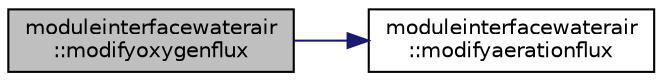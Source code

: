 digraph "moduleinterfacewaterair::modifyoxygenflux"
{
 // LATEX_PDF_SIZE
  edge [fontname="Helvetica",fontsize="10",labelfontname="Helvetica",labelfontsize="10"];
  node [fontname="Helvetica",fontsize="10",shape=record];
  rankdir="LR";
  Node1 [label="moduleinterfacewaterair\l::modifyoxygenflux",height=0.2,width=0.4,color="black", fillcolor="grey75", style="filled", fontcolor="black",tooltip=" "];
  Node1 -> Node2 [color="midnightblue",fontsize="10",style="solid"];
  Node2 [label="moduleinterfacewaterair\l::modifyaerationflux",height=0.2,width=0.4,color="black", fillcolor="white", style="filled",URL="$namespacemoduleinterfacewaterair.html#a9e9d9c5604753ebdf47d735d1c6b2fe4",tooltip=" "];
}
